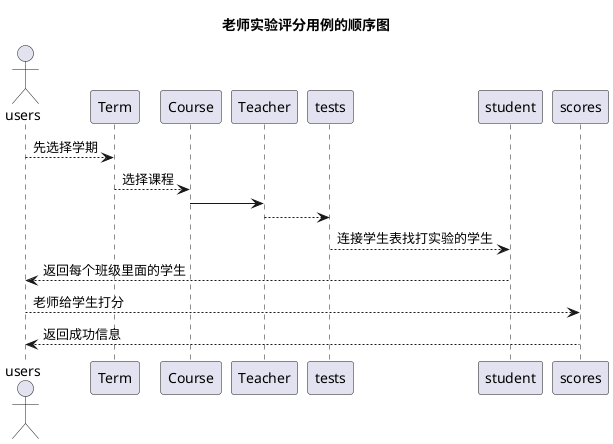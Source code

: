 @startuml
title 老师实验评分用例的顺序图

actor users

users-->Term:先选择学期

Term-->Course:选择课程

Course -> Teacher

Teacher-->tests

tests-->student:连接学生表找打实验的学生

student-->users:返回每个班级里面的学生

users --> scores:老师给学生打分

scores --> users:返回成功信息
@enduml